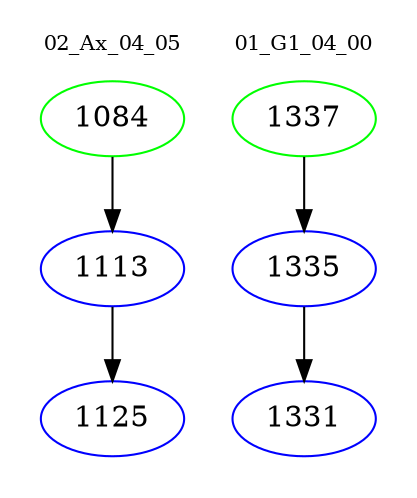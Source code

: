 digraph{
subgraph cluster_0 {
color = white
label = "02_Ax_04_05";
fontsize=10;
T0_1084 [label="1084", color="green"]
T0_1084 -> T0_1113 [color="black"]
T0_1113 [label="1113", color="blue"]
T0_1113 -> T0_1125 [color="black"]
T0_1125 [label="1125", color="blue"]
}
subgraph cluster_1 {
color = white
label = "01_G1_04_00";
fontsize=10;
T1_1337 [label="1337", color="green"]
T1_1337 -> T1_1335 [color="black"]
T1_1335 [label="1335", color="blue"]
T1_1335 -> T1_1331 [color="black"]
T1_1331 [label="1331", color="blue"]
}
}
